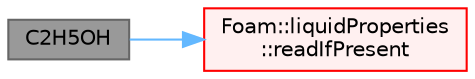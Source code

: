 digraph "C2H5OH"
{
 // LATEX_PDF_SIZE
  bgcolor="transparent";
  edge [fontname=Helvetica,fontsize=10,labelfontname=Helvetica,labelfontsize=10];
  node [fontname=Helvetica,fontsize=10,shape=box,height=0.2,width=0.4];
  rankdir="LR";
  Node1 [id="Node000001",label="C2H5OH",height=0.2,width=0.4,color="gray40", fillcolor="grey60", style="filled", fontcolor="black",tooltip=" "];
  Node1 -> Node2 [id="edge1_Node000001_Node000002",color="steelblue1",style="solid",tooltip=" "];
  Node2 [id="Node000002",label="Foam::liquidProperties\l::readIfPresent",height=0.2,width=0.4,color="red", fillcolor="#FFF0F0", style="filled",URL="$classFoam_1_1liquidProperties.html#af613e4c456d7da94fa469cd136ffe7f8",tooltip=" "];
}
